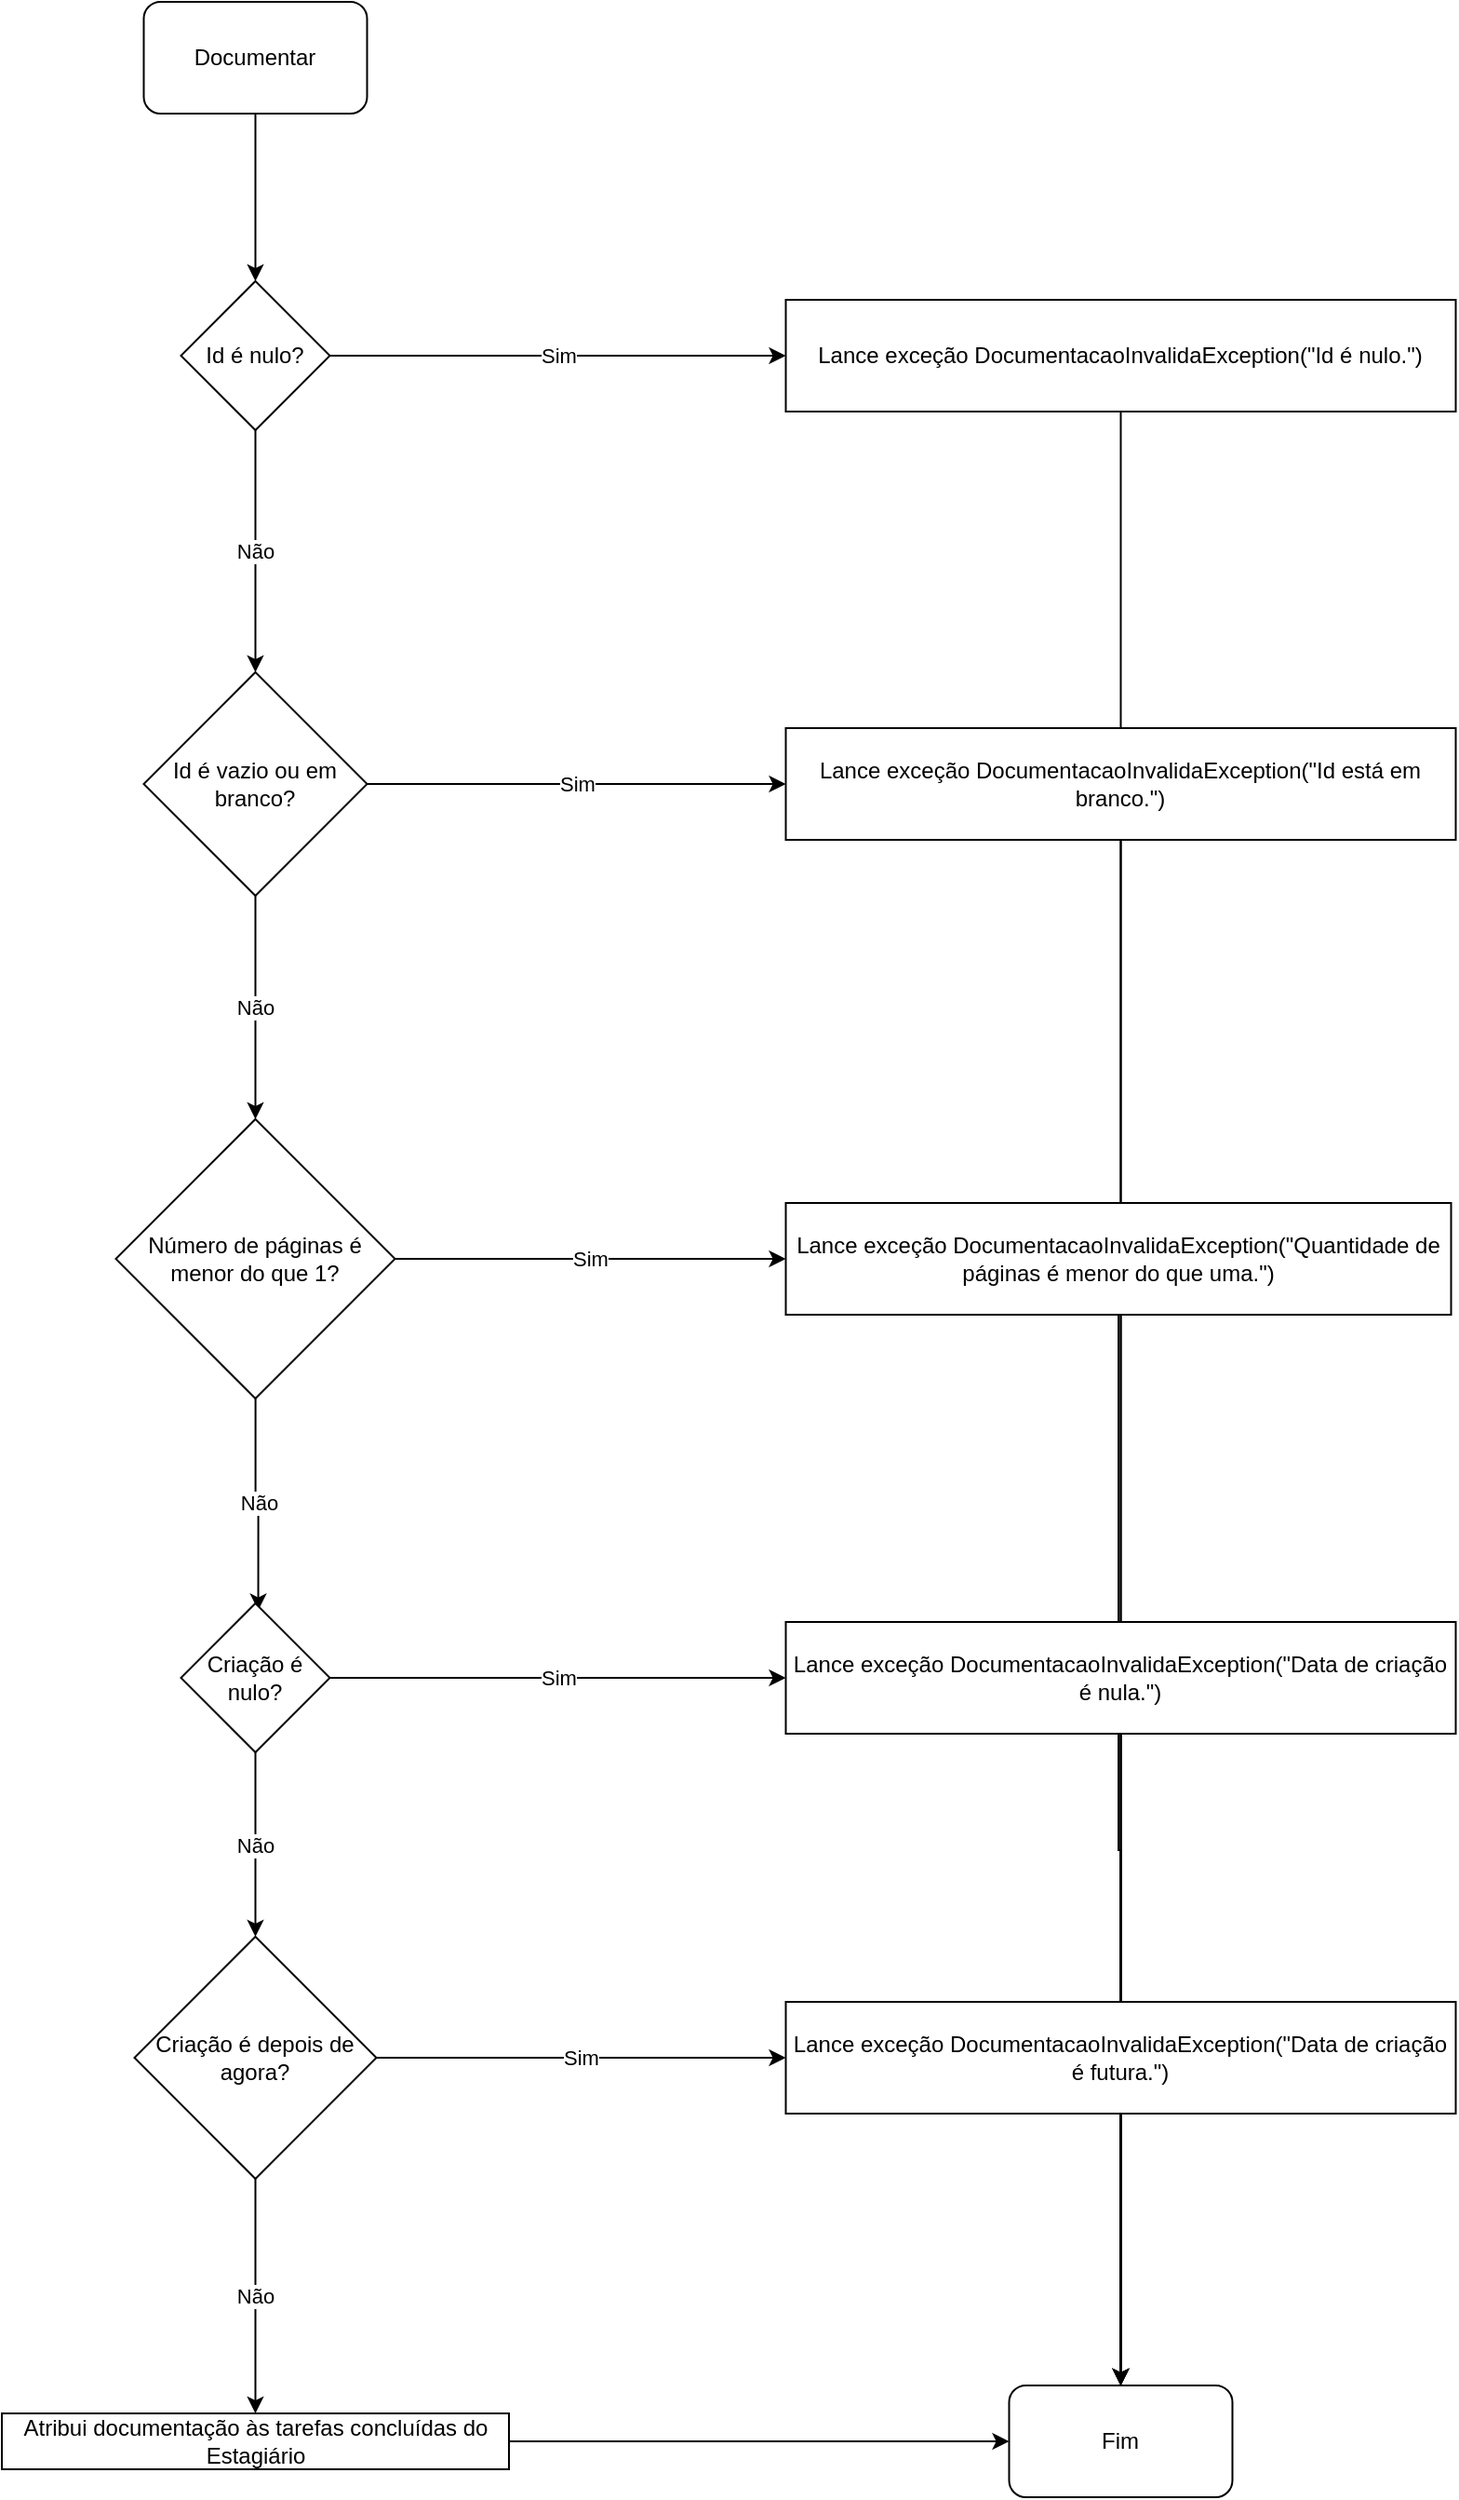 <mxfile version="21.1.2" type="device">
  <diagram id="C5RBs43oDa-KdzZeNtuy" name="Page-1">
    <mxGraphModel dx="1424" dy="1690" grid="1" gridSize="10" guides="1" tooltips="1" connect="1" arrows="1" fold="1" page="1" pageScale="1" pageWidth="827" pageHeight="1169" math="0" shadow="0">
      <root>
        <mxCell id="WIyWlLk6GJQsqaUBKTNV-0" />
        <mxCell id="WIyWlLk6GJQsqaUBKTNV-1" parent="WIyWlLk6GJQsqaUBKTNV-0" />
        <mxCell id="yQKlSZmlMiYKrW3qrxQF-17" value="" style="edgeStyle=orthogonalEdgeStyle;rounded=0;orthogonalLoop=1;jettySize=auto;html=1;" parent="WIyWlLk6GJQsqaUBKTNV-1" source="yQKlSZmlMiYKrW3qrxQF-0" target="yQKlSZmlMiYKrW3qrxQF-12" edge="1">
          <mxGeometry relative="1" as="geometry" />
        </mxCell>
        <mxCell id="yQKlSZmlMiYKrW3qrxQF-0" value="Documentar" style="rounded=1;whiteSpace=wrap;html=1;" parent="WIyWlLk6GJQsqaUBKTNV-1" vertex="1">
          <mxGeometry x="76.25" width="120" height="60" as="geometry" />
        </mxCell>
        <mxCell id="yQKlSZmlMiYKrW3qrxQF-10" value="Fim" style="rounded=1;whiteSpace=wrap;html=1;" parent="WIyWlLk6GJQsqaUBKTNV-1" vertex="1">
          <mxGeometry x="541.25" y="1280" width="120" height="60" as="geometry" />
        </mxCell>
        <mxCell id="yQKlSZmlMiYKrW3qrxQF-18" value="Não" style="edgeStyle=orthogonalEdgeStyle;rounded=0;orthogonalLoop=1;jettySize=auto;html=1;entryX=0.5;entryY=0;entryDx=0;entryDy=0;" parent="WIyWlLk6GJQsqaUBKTNV-1" source="yQKlSZmlMiYKrW3qrxQF-12" target="yQKlSZmlMiYKrW3qrxQF-13" edge="1">
          <mxGeometry relative="1" as="geometry" />
        </mxCell>
        <mxCell id="BZU2yqcR_e0jBcHmHjQm-6" value="Sim" style="edgeStyle=orthogonalEdgeStyle;rounded=0;orthogonalLoop=1;jettySize=auto;html=1;entryX=0;entryY=0.5;entryDx=0;entryDy=0;" edge="1" parent="WIyWlLk6GJQsqaUBKTNV-1" source="yQKlSZmlMiYKrW3qrxQF-12" target="BZU2yqcR_e0jBcHmHjQm-0">
          <mxGeometry relative="1" as="geometry" />
        </mxCell>
        <mxCell id="yQKlSZmlMiYKrW3qrxQF-12" value="Id é nulo?" style="rhombus;whiteSpace=wrap;html=1;" parent="WIyWlLk6GJQsqaUBKTNV-1" vertex="1">
          <mxGeometry x="96.25" y="150" width="80" height="80" as="geometry" />
        </mxCell>
        <mxCell id="yQKlSZmlMiYKrW3qrxQF-19" value="Não" style="edgeStyle=orthogonalEdgeStyle;rounded=0;orthogonalLoop=1;jettySize=auto;html=1;entryX=0.5;entryY=0;entryDx=0;entryDy=0;" parent="WIyWlLk6GJQsqaUBKTNV-1" source="yQKlSZmlMiYKrW3qrxQF-13" target="yQKlSZmlMiYKrW3qrxQF-14" edge="1">
          <mxGeometry relative="1" as="geometry" />
        </mxCell>
        <mxCell id="BZU2yqcR_e0jBcHmHjQm-7" value="Sim" style="edgeStyle=orthogonalEdgeStyle;rounded=0;orthogonalLoop=1;jettySize=auto;html=1;entryX=0;entryY=0.5;entryDx=0;entryDy=0;" edge="1" parent="WIyWlLk6GJQsqaUBKTNV-1" source="yQKlSZmlMiYKrW3qrxQF-13" target="BZU2yqcR_e0jBcHmHjQm-1">
          <mxGeometry relative="1" as="geometry" />
        </mxCell>
        <mxCell id="yQKlSZmlMiYKrW3qrxQF-13" value="Id é vazio ou em branco?" style="rhombus;whiteSpace=wrap;html=1;" parent="WIyWlLk6GJQsqaUBKTNV-1" vertex="1">
          <mxGeometry x="76.25" y="360" width="120" height="120" as="geometry" />
        </mxCell>
        <mxCell id="yQKlSZmlMiYKrW3qrxQF-20" value="Não" style="edgeStyle=orthogonalEdgeStyle;rounded=0;orthogonalLoop=1;jettySize=auto;html=1;entryX=0.519;entryY=0.047;entryDx=0;entryDy=0;entryPerimeter=0;" parent="WIyWlLk6GJQsqaUBKTNV-1" source="yQKlSZmlMiYKrW3qrxQF-14" target="yQKlSZmlMiYKrW3qrxQF-15" edge="1">
          <mxGeometry relative="1" as="geometry" />
        </mxCell>
        <mxCell id="BZU2yqcR_e0jBcHmHjQm-8" value="Sim" style="edgeStyle=orthogonalEdgeStyle;rounded=0;orthogonalLoop=1;jettySize=auto;html=1;entryX=0;entryY=0.5;entryDx=0;entryDy=0;" edge="1" parent="WIyWlLk6GJQsqaUBKTNV-1" source="yQKlSZmlMiYKrW3qrxQF-14" target="BZU2yqcR_e0jBcHmHjQm-2">
          <mxGeometry relative="1" as="geometry" />
        </mxCell>
        <mxCell id="yQKlSZmlMiYKrW3qrxQF-14" value="Número de páginas é menor do que 1?" style="rhombus;whiteSpace=wrap;html=1;" parent="WIyWlLk6GJQsqaUBKTNV-1" vertex="1">
          <mxGeometry x="61.25" y="600" width="150" height="150" as="geometry" />
        </mxCell>
        <mxCell id="yQKlSZmlMiYKrW3qrxQF-21" value="Não" style="edgeStyle=orthogonalEdgeStyle;rounded=0;orthogonalLoop=1;jettySize=auto;html=1;entryX=0.5;entryY=0;entryDx=0;entryDy=0;" parent="WIyWlLk6GJQsqaUBKTNV-1" source="yQKlSZmlMiYKrW3qrxQF-15" target="yQKlSZmlMiYKrW3qrxQF-16" edge="1">
          <mxGeometry relative="1" as="geometry" />
        </mxCell>
        <mxCell id="BZU2yqcR_e0jBcHmHjQm-9" value="Sim" style="edgeStyle=orthogonalEdgeStyle;rounded=0;orthogonalLoop=1;jettySize=auto;html=1;entryX=0;entryY=0.5;entryDx=0;entryDy=0;" edge="1" parent="WIyWlLk6GJQsqaUBKTNV-1" source="yQKlSZmlMiYKrW3qrxQF-15" target="BZU2yqcR_e0jBcHmHjQm-3">
          <mxGeometry relative="1" as="geometry" />
        </mxCell>
        <mxCell id="yQKlSZmlMiYKrW3qrxQF-15" value="Criação é nulo?" style="rhombus;whiteSpace=wrap;html=1;" parent="WIyWlLk6GJQsqaUBKTNV-1" vertex="1">
          <mxGeometry x="96.25" y="860" width="80" height="80" as="geometry" />
        </mxCell>
        <mxCell id="BZU2yqcR_e0jBcHmHjQm-10" value="Sim" style="edgeStyle=orthogonalEdgeStyle;rounded=0;orthogonalLoop=1;jettySize=auto;html=1;entryX=0;entryY=0.5;entryDx=0;entryDy=0;" edge="1" parent="WIyWlLk6GJQsqaUBKTNV-1" source="yQKlSZmlMiYKrW3qrxQF-16" target="BZU2yqcR_e0jBcHmHjQm-4">
          <mxGeometry relative="1" as="geometry" />
        </mxCell>
        <mxCell id="BZU2yqcR_e0jBcHmHjQm-17" value="Não" style="edgeStyle=orthogonalEdgeStyle;rounded=0;orthogonalLoop=1;jettySize=auto;html=1;entryX=0.5;entryY=0;entryDx=0;entryDy=0;" edge="1" parent="WIyWlLk6GJQsqaUBKTNV-1" source="yQKlSZmlMiYKrW3qrxQF-16" target="BZU2yqcR_e0jBcHmHjQm-5">
          <mxGeometry relative="1" as="geometry" />
        </mxCell>
        <mxCell id="yQKlSZmlMiYKrW3qrxQF-16" value="Criação é depois de agora?" style="rhombus;whiteSpace=wrap;html=1;" parent="WIyWlLk6GJQsqaUBKTNV-1" vertex="1">
          <mxGeometry x="71.25" y="1039" width="130" height="130" as="geometry" />
        </mxCell>
        <mxCell id="BZU2yqcR_e0jBcHmHjQm-12" style="edgeStyle=orthogonalEdgeStyle;rounded=0;orthogonalLoop=1;jettySize=auto;html=1;entryX=0.5;entryY=0;entryDx=0;entryDy=0;" edge="1" parent="WIyWlLk6GJQsqaUBKTNV-1" source="BZU2yqcR_e0jBcHmHjQm-0" target="yQKlSZmlMiYKrW3qrxQF-10">
          <mxGeometry relative="1" as="geometry" />
        </mxCell>
        <mxCell id="BZU2yqcR_e0jBcHmHjQm-0" value="Lance exceção&amp;nbsp;DocumentacaoInvalidaException(&quot;Id é nulo.&lt;span style=&quot;background-color: initial;&quot;&gt;&quot;)&lt;/span&gt;" style="rounded=0;whiteSpace=wrap;html=1;" vertex="1" parent="WIyWlLk6GJQsqaUBKTNV-1">
          <mxGeometry x="421.25" y="160" width="360" height="60" as="geometry" />
        </mxCell>
        <mxCell id="BZU2yqcR_e0jBcHmHjQm-13" style="edgeStyle=orthogonalEdgeStyle;rounded=0;orthogonalLoop=1;jettySize=auto;html=1;entryX=0.5;entryY=0;entryDx=0;entryDy=0;" edge="1" parent="WIyWlLk6GJQsqaUBKTNV-1" source="BZU2yqcR_e0jBcHmHjQm-1" target="yQKlSZmlMiYKrW3qrxQF-10">
          <mxGeometry relative="1" as="geometry" />
        </mxCell>
        <mxCell id="BZU2yqcR_e0jBcHmHjQm-1" value="Lance exceção DocumentacaoInvalidaException(&quot;Id está em branco.&quot;)" style="rounded=0;whiteSpace=wrap;html=1;" vertex="1" parent="WIyWlLk6GJQsqaUBKTNV-1">
          <mxGeometry x="421.25" y="390" width="360" height="60" as="geometry" />
        </mxCell>
        <mxCell id="BZU2yqcR_e0jBcHmHjQm-14" style="edgeStyle=orthogonalEdgeStyle;rounded=0;orthogonalLoop=1;jettySize=auto;html=1;entryX=0.5;entryY=0;entryDx=0;entryDy=0;" edge="1" parent="WIyWlLk6GJQsqaUBKTNV-1" source="BZU2yqcR_e0jBcHmHjQm-2" target="yQKlSZmlMiYKrW3qrxQF-10">
          <mxGeometry relative="1" as="geometry" />
        </mxCell>
        <mxCell id="BZU2yqcR_e0jBcHmHjQm-2" value="Lance exceção DocumentacaoInvalidaException(&quot;Quantidade de páginas é menor do que uma.&quot;)" style="rounded=0;whiteSpace=wrap;html=1;" vertex="1" parent="WIyWlLk6GJQsqaUBKTNV-1">
          <mxGeometry x="421.25" y="645" width="357.5" height="60" as="geometry" />
        </mxCell>
        <mxCell id="BZU2yqcR_e0jBcHmHjQm-15" style="edgeStyle=orthogonalEdgeStyle;rounded=0;orthogonalLoop=1;jettySize=auto;html=1;entryX=0.5;entryY=0;entryDx=0;entryDy=0;" edge="1" parent="WIyWlLk6GJQsqaUBKTNV-1" source="BZU2yqcR_e0jBcHmHjQm-3" target="yQKlSZmlMiYKrW3qrxQF-10">
          <mxGeometry relative="1" as="geometry" />
        </mxCell>
        <mxCell id="BZU2yqcR_e0jBcHmHjQm-3" value="Lance exceção DocumentacaoInvalidaException(&quot;Data de criação é nula.&quot;)" style="rounded=0;whiteSpace=wrap;html=1;" vertex="1" parent="WIyWlLk6GJQsqaUBKTNV-1">
          <mxGeometry x="421.25" y="870" width="360" height="60" as="geometry" />
        </mxCell>
        <mxCell id="BZU2yqcR_e0jBcHmHjQm-16" style="edgeStyle=orthogonalEdgeStyle;rounded=0;orthogonalLoop=1;jettySize=auto;html=1;entryX=0.5;entryY=0;entryDx=0;entryDy=0;" edge="1" parent="WIyWlLk6GJQsqaUBKTNV-1" source="BZU2yqcR_e0jBcHmHjQm-4" target="yQKlSZmlMiYKrW3qrxQF-10">
          <mxGeometry relative="1" as="geometry" />
        </mxCell>
        <mxCell id="BZU2yqcR_e0jBcHmHjQm-4" value="Lance exceção DocumentacaoInvalidaException(&quot;Data de criação é futura.&quot;)" style="rounded=0;whiteSpace=wrap;html=1;" vertex="1" parent="WIyWlLk6GJQsqaUBKTNV-1">
          <mxGeometry x="421.25" y="1074" width="360" height="60" as="geometry" />
        </mxCell>
        <mxCell id="BZU2yqcR_e0jBcHmHjQm-18" style="edgeStyle=orthogonalEdgeStyle;rounded=0;orthogonalLoop=1;jettySize=auto;html=1;entryX=0;entryY=0.5;entryDx=0;entryDy=0;" edge="1" parent="WIyWlLk6GJQsqaUBKTNV-1" source="BZU2yqcR_e0jBcHmHjQm-5" target="yQKlSZmlMiYKrW3qrxQF-10">
          <mxGeometry relative="1" as="geometry" />
        </mxCell>
        <mxCell id="BZU2yqcR_e0jBcHmHjQm-5" value="Atribui documentação às tarefas concluídas do Estagiário" style="rounded=0;whiteSpace=wrap;html=1;" vertex="1" parent="WIyWlLk6GJQsqaUBKTNV-1">
          <mxGeometry y="1295" width="272.5" height="30" as="geometry" />
        </mxCell>
      </root>
    </mxGraphModel>
  </diagram>
</mxfile>
